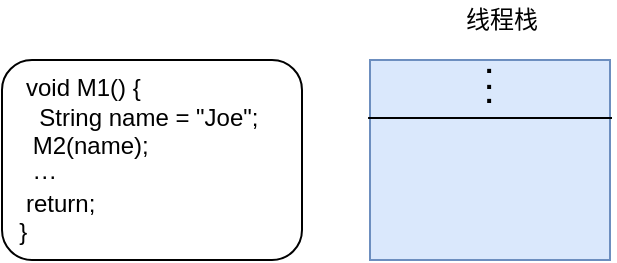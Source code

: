 <mxfile version="13.9.9" type="device"><diagram id="-5aLoLFwjtjbpJJI8Ntr" name="第 1 页"><mxGraphModel dx="1106" dy="972" grid="1" gridSize="10" guides="1" tooltips="1" connect="1" arrows="1" fold="1" page="1" pageScale="1" pageWidth="827" pageHeight="1169" math="0" shadow="0"><root><mxCell id="0"/><mxCell id="1" parent="0"/><mxCell id="dOZgQ4gfUQcEc4Ol24ha-1" value="&amp;nbsp; &amp;nbsp;void M1() {&lt;br&gt;&amp;nbsp; &amp;nbsp; &amp;nbsp;String name = &quot;Joe&quot;;&lt;br&gt;&amp;nbsp; &amp;nbsp; M2(name);&lt;br&gt;&amp;nbsp; &amp;nbsp; ···&lt;br&gt;&amp;nbsp; &amp;nbsp;return;&lt;br&gt;&amp;nbsp; }" style="rounded=1;whiteSpace=wrap;html=1;align=left;verticalAlign=middle;" vertex="1" parent="1"><mxGeometry x="110" y="270" width="150" height="100" as="geometry"/></mxCell><mxCell id="dOZgQ4gfUQcEc4Ol24ha-2" value="" style="rounded=0;whiteSpace=wrap;html=1;fillColor=#dae8fc;strokeColor=#6c8ebf;" vertex="1" parent="1"><mxGeometry x="294" y="270" width="120" height="100" as="geometry"/></mxCell><mxCell id="dOZgQ4gfUQcEc4Ol24ha-5" value="" style="endArrow=none;html=1;exitX=-0.008;exitY=0.4;exitDx=0;exitDy=0;exitPerimeter=0;" edge="1" parent="1"><mxGeometry width="50" height="50" relative="1" as="geometry"><mxPoint x="293.04" y="299" as="sourcePoint"/><mxPoint x="415" y="299" as="targetPoint"/></mxGeometry></mxCell><mxCell id="dOZgQ4gfUQcEc4Ol24ha-11" value="" style="group" vertex="1" connectable="0" parent="1"><mxGeometry x="334" y="265" width="40" height="37" as="geometry"/></mxCell><mxCell id="dOZgQ4gfUQcEc4Ol24ha-8" value="&lt;b&gt;&lt;font style=&quot;font-size: 14px&quot;&gt;·&lt;/font&gt;&lt;/b&gt;" style="text;html=1;strokeColor=none;fillColor=none;align=center;verticalAlign=middle;whiteSpace=wrap;rounded=0;" vertex="1" parent="dOZgQ4gfUQcEc4Ol24ha-11"><mxGeometry width="40" height="20" as="geometry"/></mxCell><mxCell id="dOZgQ4gfUQcEc4Ol24ha-9" value="&lt;b&gt;&lt;font style=&quot;font-size: 14px&quot;&gt;·&lt;/font&gt;&lt;/b&gt;" style="text;html=1;strokeColor=none;fillColor=none;align=center;verticalAlign=middle;whiteSpace=wrap;rounded=0;" vertex="1" parent="dOZgQ4gfUQcEc4Ol24ha-11"><mxGeometry y="8" width="40" height="20" as="geometry"/></mxCell><mxCell id="dOZgQ4gfUQcEc4Ol24ha-10" value="&lt;b&gt;&lt;font style=&quot;font-size: 14px&quot;&gt;·&lt;/font&gt;&lt;/b&gt;" style="text;html=1;strokeColor=none;fillColor=none;align=center;verticalAlign=middle;whiteSpace=wrap;rounded=0;" vertex="1" parent="dOZgQ4gfUQcEc4Ol24ha-11"><mxGeometry y="15" width="40" height="20" as="geometry"/></mxCell><mxCell id="dOZgQ4gfUQcEc4Ol24ha-14" value="线程栈" style="text;html=1;strokeColor=none;fillColor=none;align=center;verticalAlign=middle;whiteSpace=wrap;rounded=0;" vertex="1" parent="1"><mxGeometry x="340" y="240" width="40" height="20" as="geometry"/></mxCell></root></mxGraphModel></diagram></mxfile>